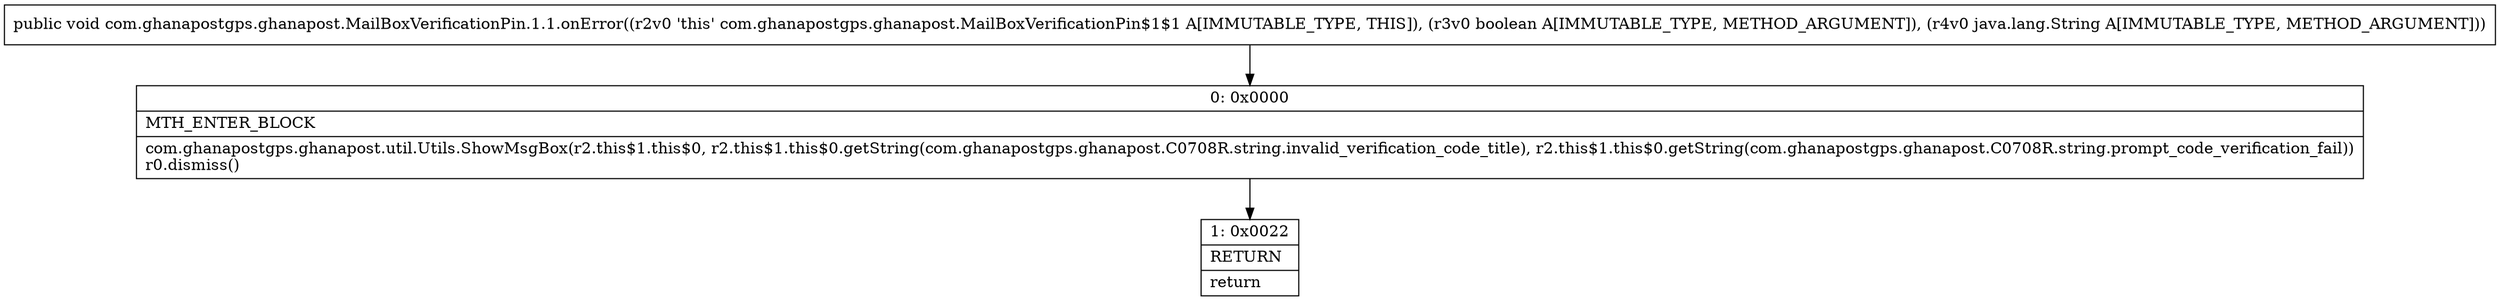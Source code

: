 digraph "CFG forcom.ghanapostgps.ghanapost.MailBoxVerificationPin.1.1.onError(ZLjava\/lang\/String;)V" {
Node_0 [shape=record,label="{0\:\ 0x0000|MTH_ENTER_BLOCK\l|com.ghanapostgps.ghanapost.util.Utils.ShowMsgBox(r2.this$1.this$0, r2.this$1.this$0.getString(com.ghanapostgps.ghanapost.C0708R.string.invalid_verification_code_title), r2.this$1.this$0.getString(com.ghanapostgps.ghanapost.C0708R.string.prompt_code_verification_fail))\lr0.dismiss()\l}"];
Node_1 [shape=record,label="{1\:\ 0x0022|RETURN\l|return\l}"];
MethodNode[shape=record,label="{public void com.ghanapostgps.ghanapost.MailBoxVerificationPin.1.1.onError((r2v0 'this' com.ghanapostgps.ghanapost.MailBoxVerificationPin$1$1 A[IMMUTABLE_TYPE, THIS]), (r3v0 boolean A[IMMUTABLE_TYPE, METHOD_ARGUMENT]), (r4v0 java.lang.String A[IMMUTABLE_TYPE, METHOD_ARGUMENT])) }"];
MethodNode -> Node_0;
Node_0 -> Node_1;
}

